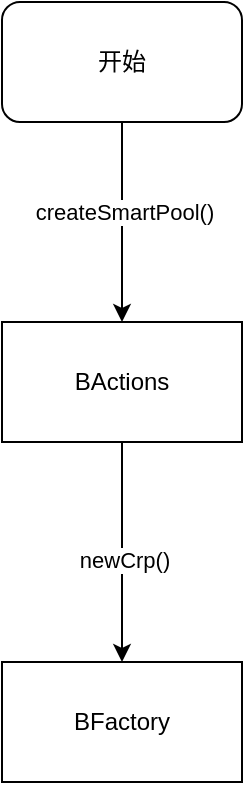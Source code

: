 <mxfile version="18.0.7" type="github">
  <diagram id="C5RBs43oDa-KdzZeNtuy" name="Page-1">
    <mxGraphModel dx="644" dy="766" grid="1" gridSize="10" guides="1" tooltips="1" connect="1" arrows="1" fold="1" page="1" pageScale="1" pageWidth="827" pageHeight="1169" math="0" shadow="0">
      <root>
        <mxCell id="WIyWlLk6GJQsqaUBKTNV-0" />
        <mxCell id="WIyWlLk6GJQsqaUBKTNV-1" parent="WIyWlLk6GJQsqaUBKTNV-0" />
        <mxCell id="PcDRFlbLYwwbEdOv3bbI-5" value="" style="edgeStyle=orthogonalEdgeStyle;rounded=0;orthogonalLoop=1;jettySize=auto;html=1;" edge="1" parent="WIyWlLk6GJQsqaUBKTNV-1" source="PcDRFlbLYwwbEdOv3bbI-0" target="PcDRFlbLYwwbEdOv3bbI-1">
          <mxGeometry relative="1" as="geometry" />
        </mxCell>
        <mxCell id="PcDRFlbLYwwbEdOv3bbI-6" value="createSmartPool()" style="edgeLabel;html=1;align=center;verticalAlign=middle;resizable=0;points=[];" vertex="1" connectable="0" parent="PcDRFlbLYwwbEdOv3bbI-5">
          <mxGeometry x="-0.1" y="1" relative="1" as="geometry">
            <mxPoint as="offset" />
          </mxGeometry>
        </mxCell>
        <mxCell id="PcDRFlbLYwwbEdOv3bbI-0" value="开始" style="rounded=1;whiteSpace=wrap;html=1;" vertex="1" parent="WIyWlLk6GJQsqaUBKTNV-1">
          <mxGeometry x="150" y="110" width="120" height="60" as="geometry" />
        </mxCell>
        <mxCell id="PcDRFlbLYwwbEdOv3bbI-3" value="" style="edgeStyle=orthogonalEdgeStyle;rounded=0;orthogonalLoop=1;jettySize=auto;html=1;" edge="1" parent="WIyWlLk6GJQsqaUBKTNV-1" source="PcDRFlbLYwwbEdOv3bbI-1" target="PcDRFlbLYwwbEdOv3bbI-2">
          <mxGeometry relative="1" as="geometry" />
        </mxCell>
        <mxCell id="PcDRFlbLYwwbEdOv3bbI-4" value="newCrp()" style="edgeLabel;html=1;align=center;verticalAlign=middle;resizable=0;points=[];" vertex="1" connectable="0" parent="PcDRFlbLYwwbEdOv3bbI-3">
          <mxGeometry x="0.075" y="1" relative="1" as="geometry">
            <mxPoint as="offset" />
          </mxGeometry>
        </mxCell>
        <mxCell id="PcDRFlbLYwwbEdOv3bbI-1" value="BActions" style="rounded=0;whiteSpace=wrap;html=1;" vertex="1" parent="WIyWlLk6GJQsqaUBKTNV-1">
          <mxGeometry x="150" y="270" width="120" height="60" as="geometry" />
        </mxCell>
        <mxCell id="PcDRFlbLYwwbEdOv3bbI-2" value="BFactory" style="rounded=0;whiteSpace=wrap;html=1;" vertex="1" parent="WIyWlLk6GJQsqaUBKTNV-1">
          <mxGeometry x="150" y="440" width="120" height="60" as="geometry" />
        </mxCell>
      </root>
    </mxGraphModel>
  </diagram>
</mxfile>
